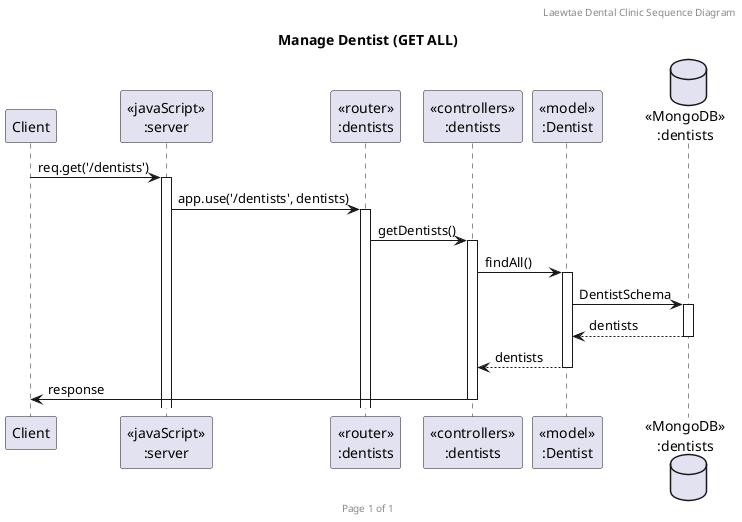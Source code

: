 @startuml Manage Dentist (GET ALL)

header Laewtae Dental Clinic Sequence Diagram
footer Page %page% of %lastpage%
title "Manage Dentist (GET ALL)"

participant "Client" as client
participant "<<javaScript>>\n:server" as server
participant "<<router>>\n:dentists" as routerDentists
participant "<<controllers>>\n:dentists" as controllersDentists
participant "<<model>>\n:Dentist" as modelDentist
database "<<MongoDB>>\n:dentists" as DentistsDatabase

client->server ++:req.get('/dentists')
server->routerDentists ++:app.use('/dentists', dentists)
routerDentists -> controllersDentists ++:getDentists()
controllersDentists->modelDentist ++:findAll()
modelDentist ->DentistsDatabase ++: DentistSchema
DentistsDatabase --> modelDentist --: dentists
controllersDentists <-- modelDentist --:dentists
controllersDentists->client --:response

@enduml